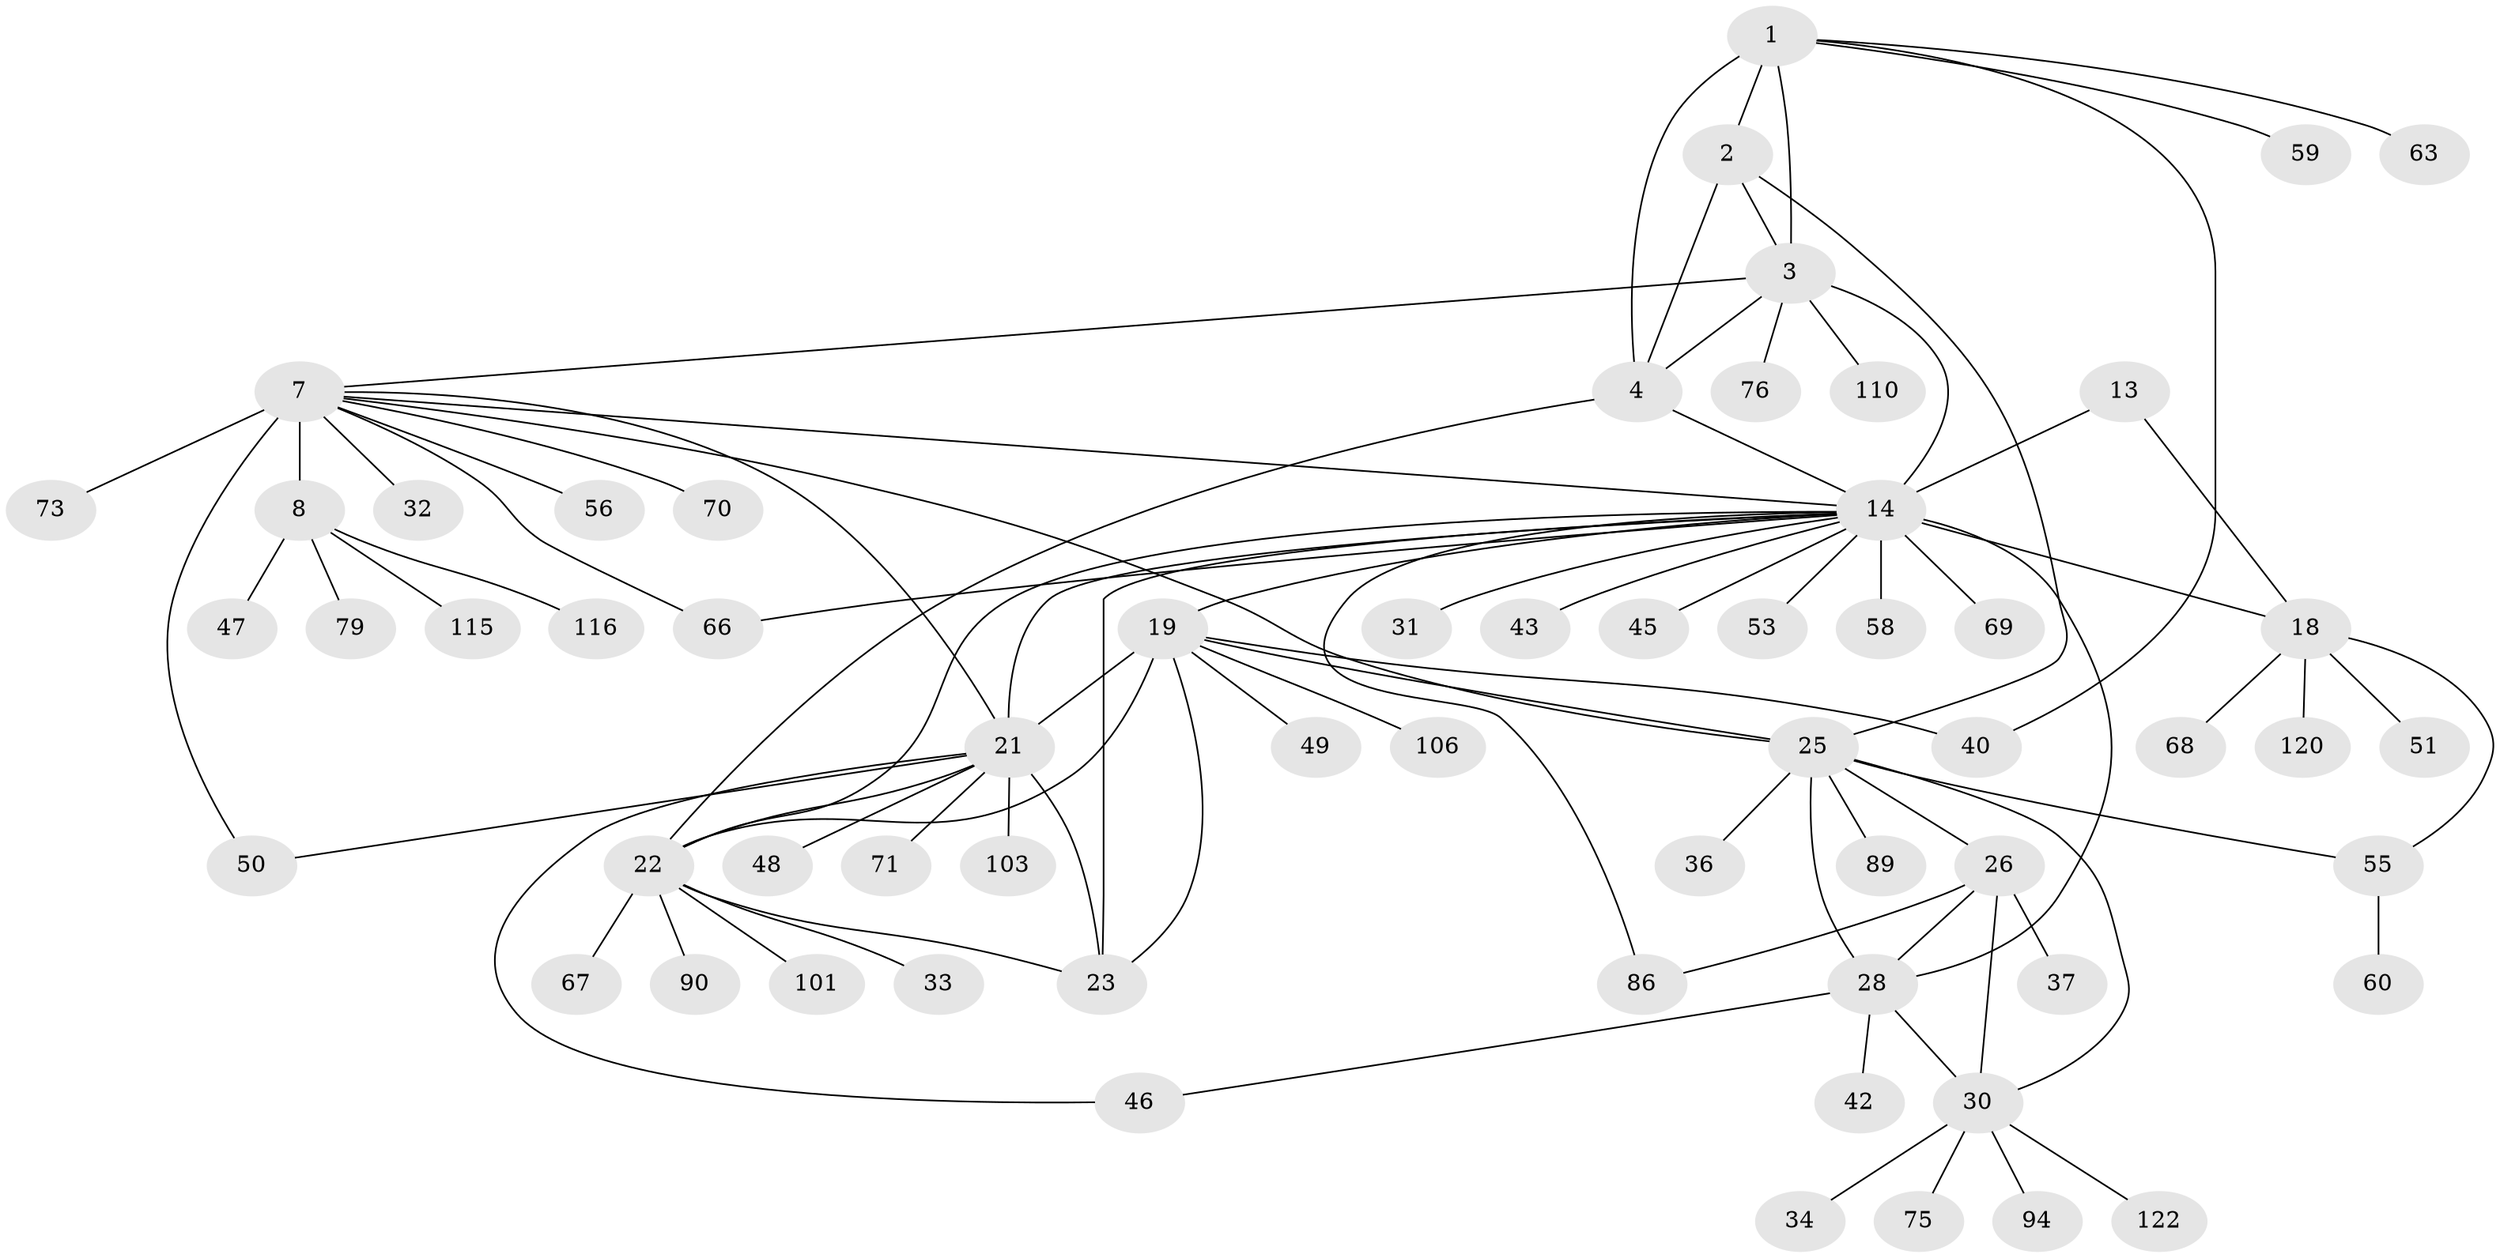 // original degree distribution, {8: 0.056451612903225805, 6: 0.016129032258064516, 9: 0.04032258064516129, 10: 0.04838709677419355, 7: 0.024193548387096774, 11: 0.016129032258064516, 5: 0.024193548387096774, 12: 0.008064516129032258, 13: 0.008064516129032258, 1: 0.6048387096774194, 2: 0.11290322580645161, 3: 0.04032258064516129}
// Generated by graph-tools (version 1.1) at 2025/15/03/09/25 04:15:47]
// undirected, 62 vertices, 87 edges
graph export_dot {
graph [start="1"]
  node [color=gray90,style=filled];
  1;
  2;
  3;
  4 [super="+83+88+93+5+6"];
  7 [super="+99+9+39+61+10"];
  8 [super="+92+118+11"];
  13 [super="+15"];
  14 [super="+16+44+119+81+17"];
  18;
  19;
  21 [super="+24"];
  22;
  23;
  25 [super="+62+27"];
  26 [super="+35"];
  28 [super="+95+114+29"];
  30;
  31;
  32;
  33 [super="+97"];
  34;
  36;
  37 [super="+72+82"];
  40;
  42;
  43 [super="+91"];
  45;
  46;
  47 [super="+102+96"];
  48;
  49;
  50;
  51;
  53;
  55;
  56;
  58;
  59;
  60;
  63;
  66;
  67;
  68;
  69;
  70;
  71;
  73;
  75;
  76 [super="+121"];
  79;
  86 [super="+107+98"];
  89;
  90;
  94;
  101;
  103;
  106;
  110;
  115;
  116;
  120;
  122;
  1 -- 2;
  1 -- 3;
  1 -- 4 [weight=3];
  1 -- 40;
  1 -- 59;
  1 -- 63;
  2 -- 3;
  2 -- 4 [weight=3];
  2 -- 25;
  3 -- 4 [weight=3];
  3 -- 76;
  3 -- 110;
  3 -- 14;
  3 -- 7;
  4 -- 22;
  4 -- 14;
  7 -- 8 [weight=9];
  7 -- 32;
  7 -- 70;
  7 -- 66;
  7 -- 56;
  7 -- 14;
  7 -- 50;
  7 -- 21;
  7 -- 73;
  7 -- 25;
  8 -- 115;
  8 -- 116;
  8 -- 79;
  8 -- 47;
  13 -- 14 [weight=6];
  13 -- 18 [weight=2];
  14 -- 18 [weight=3];
  14 -- 66;
  14 -- 43;
  14 -- 31;
  14 -- 69;
  14 -- 45;
  14 -- 19;
  14 -- 53;
  14 -- 21 [weight=2];
  14 -- 23;
  14 -- 22;
  14 -- 86;
  14 -- 58;
  14 -- 28 [weight=2];
  18 -- 51;
  18 -- 55;
  18 -- 68;
  18 -- 120;
  19 -- 21 [weight=2];
  19 -- 22;
  19 -- 23;
  19 -- 40;
  19 -- 49;
  19 -- 106;
  19 -- 25;
  21 -- 22 [weight=2];
  21 -- 23 [weight=2];
  21 -- 46;
  21 -- 48;
  21 -- 50;
  21 -- 71;
  21 -- 103;
  22 -- 23;
  22 -- 33;
  22 -- 67;
  22 -- 90;
  22 -- 101;
  25 -- 26 [weight=2];
  25 -- 28 [weight=4];
  25 -- 30 [weight=2];
  25 -- 36;
  25 -- 89;
  25 -- 55;
  26 -- 28 [weight=2];
  26 -- 30;
  26 -- 37;
  26 -- 86;
  28 -- 30 [weight=2];
  28 -- 42;
  28 -- 46;
  30 -- 34;
  30 -- 75;
  30 -- 94;
  30 -- 122;
  55 -- 60;
}
